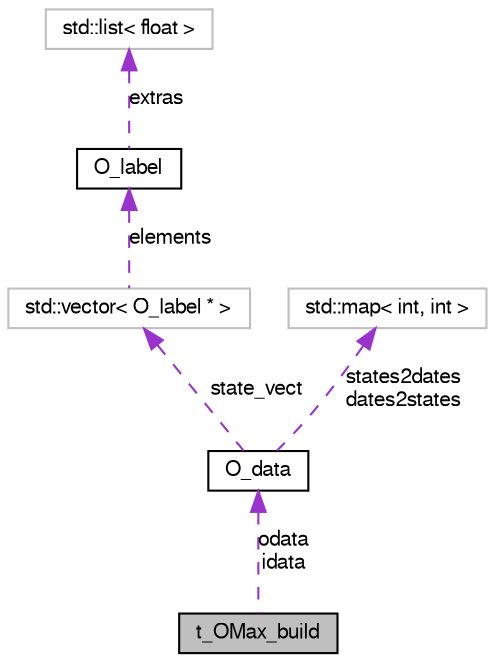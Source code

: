 digraph G
{
  bgcolor="transparent";
  edge [fontname="FreeSans",fontsize="10",labelfontname="FreeSans",labelfontsize="10"];
  node [fontname="FreeSans",fontsize="10",shape=record];
  Node1 [label="t_OMax_build",height=0.2,width=0.4,color="black", fillcolor="grey75", style="filled" fontcolor="black"];
  Node2 -> Node1 [dir=back,color="darkorchid3",fontsize="10",style="dashed",label="odata\nidata",fontname="FreeSans"];
  Node2 [label="O_data",height=0.2,width=0.4,color="black",URL="$class_o__data.html",tooltip="Data sequence class."];
  Node3 -> Node2 [dir=back,color="darkorchid3",fontsize="10",style="dashed",label="state_vect",fontname="FreeSans"];
  Node3 [label="std::vector\< O_label * \>",height=0.2,width=0.4,color="grey75"];
  Node4 -> Node3 [dir=back,color="darkorchid3",fontsize="10",style="dashed",label="elements",fontname="FreeSans"];
  Node4 [label="O_label",height=0.2,width=0.4,color="black",URL="$class_o__label.html",tooltip="Generic state of a data sequence."];
  Node5 -> Node4 [dir=back,color="darkorchid3",fontsize="10",style="dashed",label="extras",fontname="FreeSans"];
  Node5 [label="std::list\< float \>",height=0.2,width=0.4,color="grey75"];
  Node6 -> Node2 [dir=back,color="darkorchid3",fontsize="10",style="dashed",label="states2dates\ndates2states",fontname="FreeSans"];
  Node6 [label="std::map\< int, int \>",height=0.2,width=0.4,color="grey75"];
}
